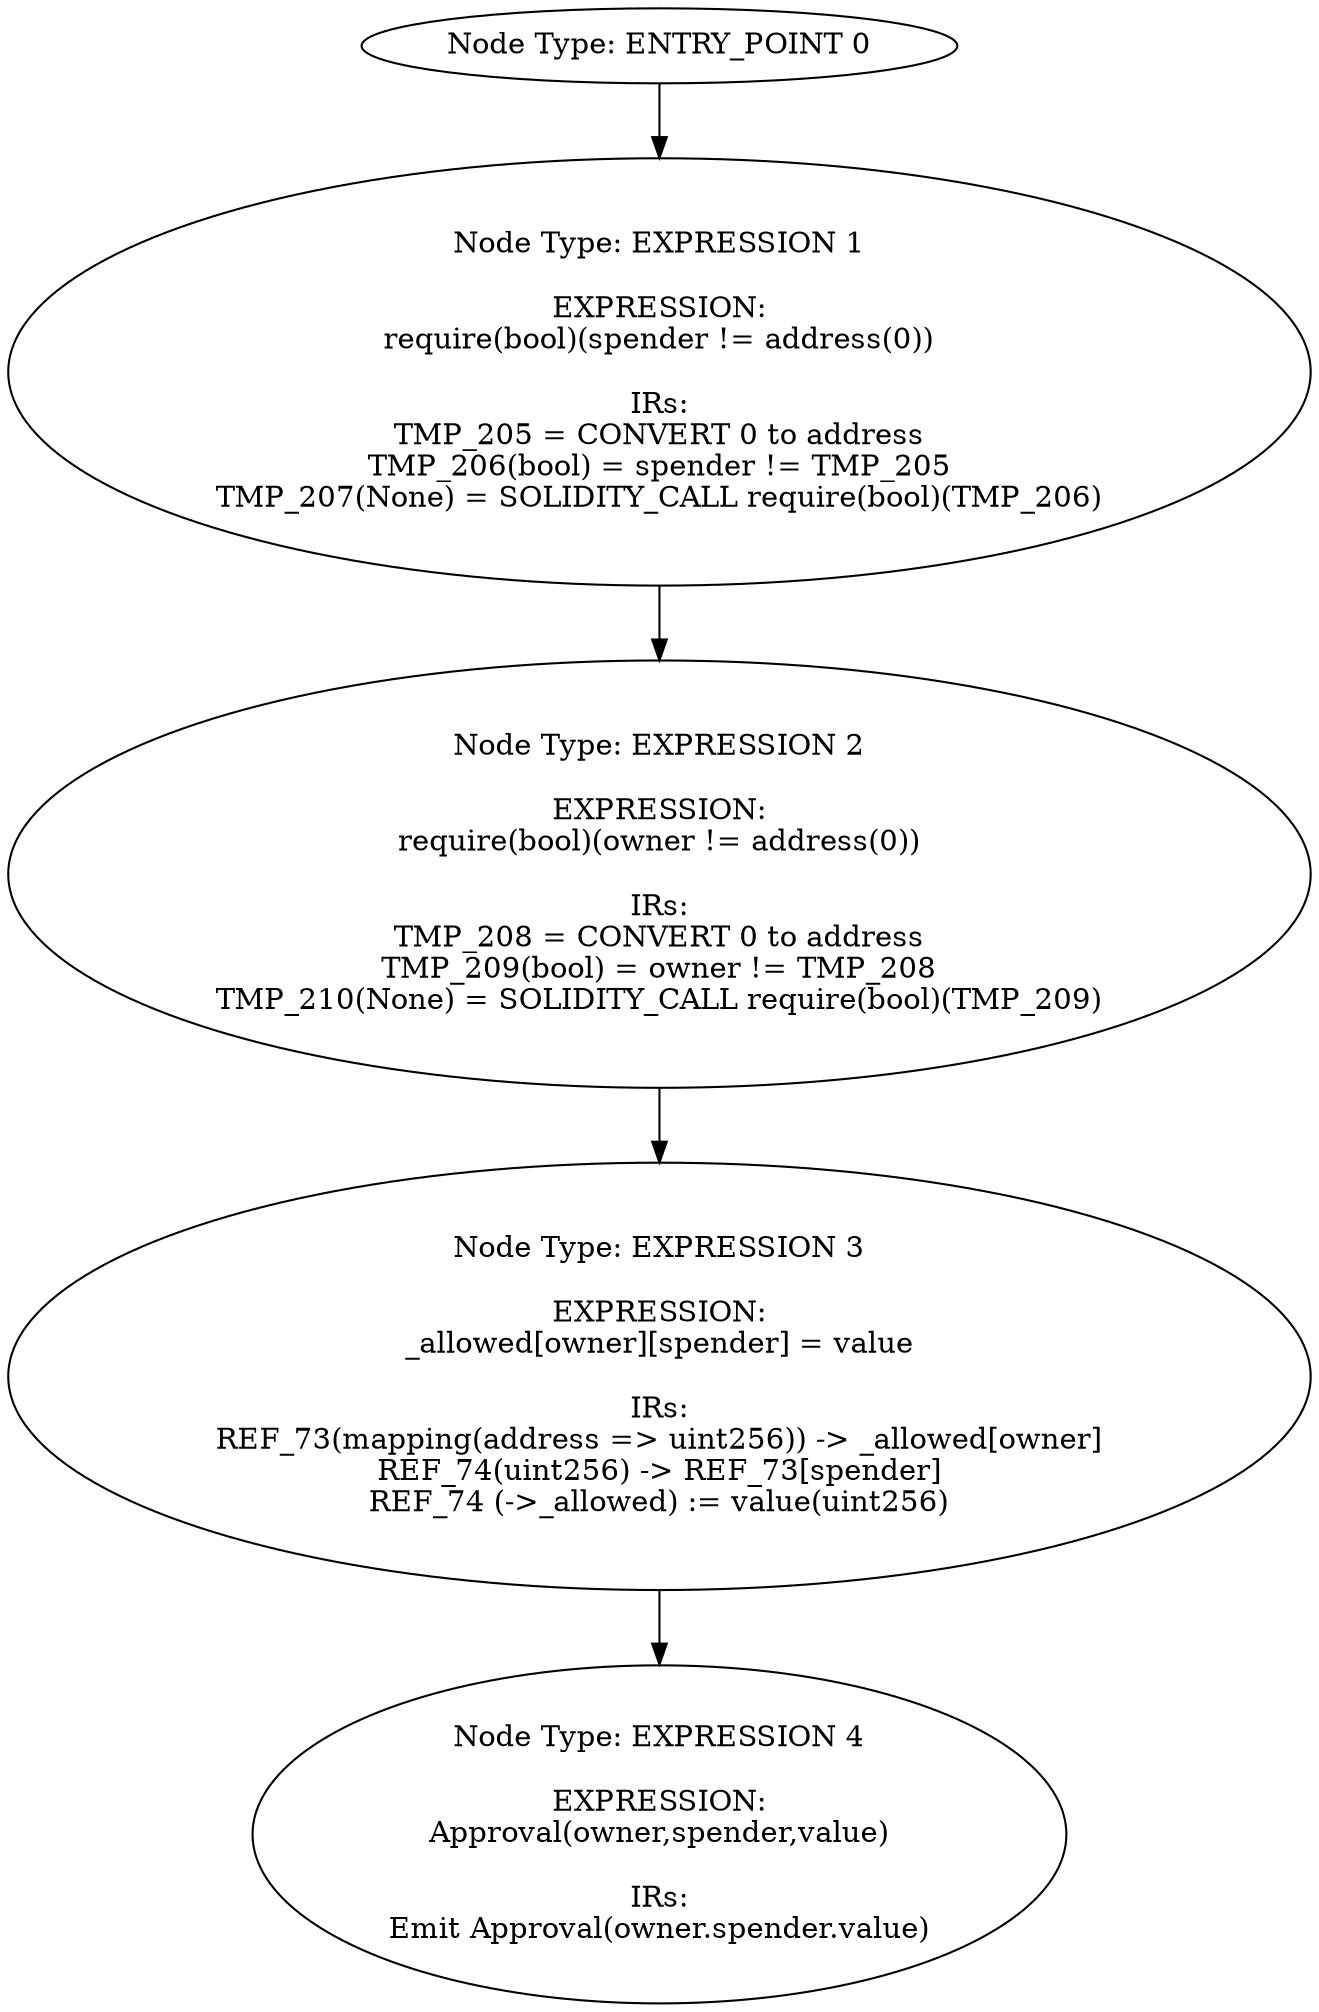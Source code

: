 digraph{
0[label="Node Type: ENTRY_POINT 0
"];
0->1;
1[label="Node Type: EXPRESSION 1

EXPRESSION:
require(bool)(spender != address(0))

IRs:
TMP_205 = CONVERT 0 to address
TMP_206(bool) = spender != TMP_205
TMP_207(None) = SOLIDITY_CALL require(bool)(TMP_206)"];
1->2;
2[label="Node Type: EXPRESSION 2

EXPRESSION:
require(bool)(owner != address(0))

IRs:
TMP_208 = CONVERT 0 to address
TMP_209(bool) = owner != TMP_208
TMP_210(None) = SOLIDITY_CALL require(bool)(TMP_209)"];
2->3;
3[label="Node Type: EXPRESSION 3

EXPRESSION:
_allowed[owner][spender] = value

IRs:
REF_73(mapping(address => uint256)) -> _allowed[owner]
REF_74(uint256) -> REF_73[spender]
REF_74 (->_allowed) := value(uint256)"];
3->4;
4[label="Node Type: EXPRESSION 4

EXPRESSION:
Approval(owner,spender,value)

IRs:
Emit Approval(owner.spender.value)"];
}
